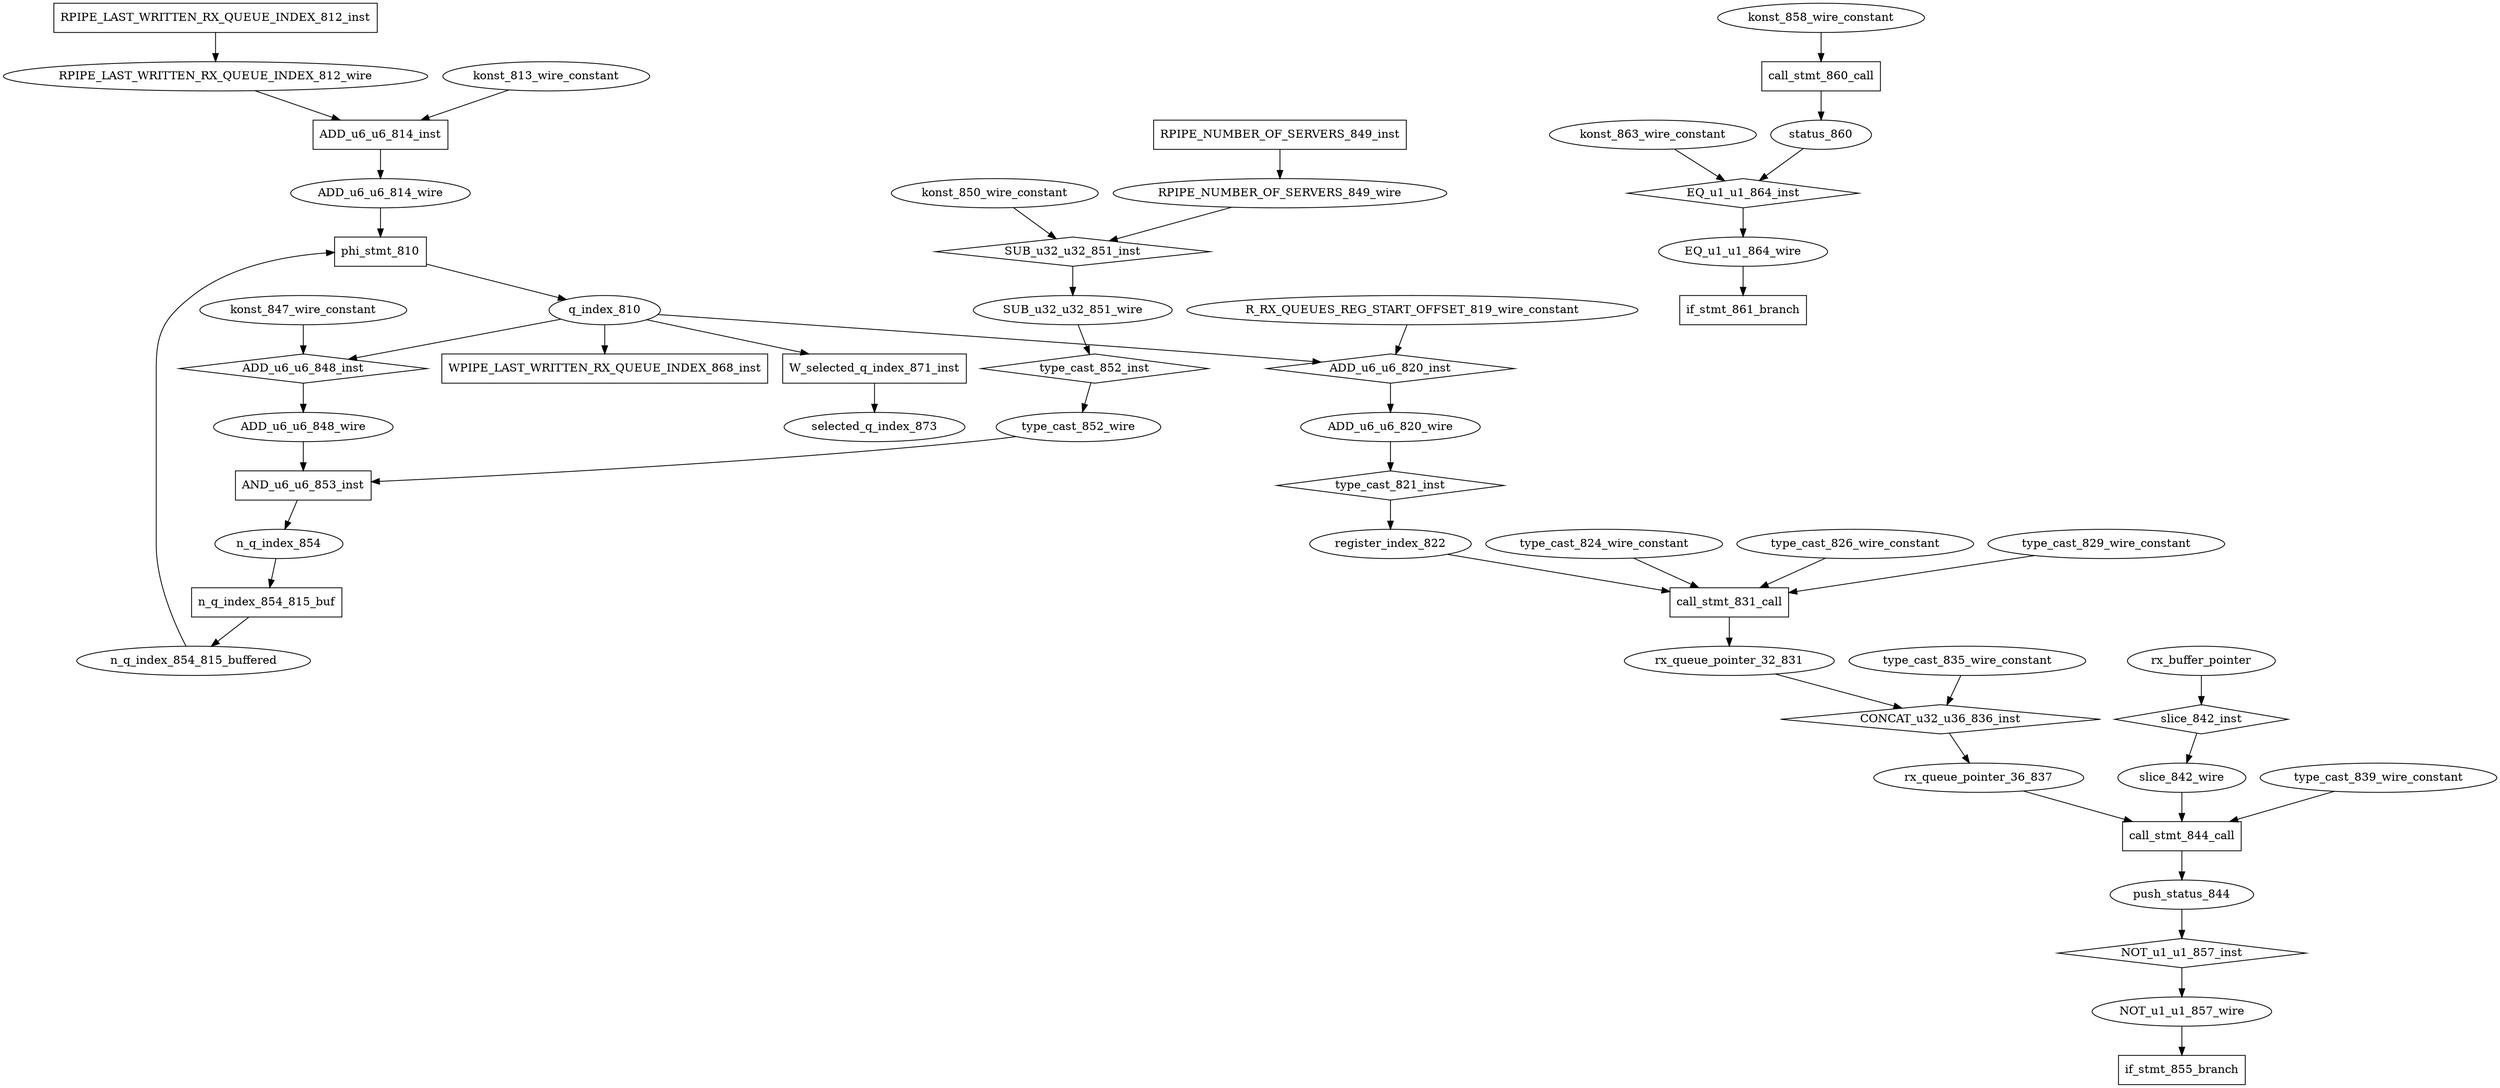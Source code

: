digraph data_path {
  ADD_u6_u6_814_wire [shape=ellipse];
  ADD_u6_u6_820_wire [shape=ellipse];
  ADD_u6_u6_848_wire [shape=ellipse];
  EQ_u1_u1_864_wire [shape=ellipse];
  NOT_u1_u1_857_wire [shape=ellipse];
  RPIPE_LAST_WRITTEN_RX_QUEUE_INDEX_812_wire [shape=ellipse];
  RPIPE_NUMBER_OF_SERVERS_849_wire [shape=ellipse];
  R_RX_QUEUES_REG_START_OFFSET_819_wire_constant [shape=ellipse];
  SUB_u32_u32_851_wire [shape=ellipse];
  konst_813_wire_constant [shape=ellipse];
  konst_847_wire_constant [shape=ellipse];
  konst_850_wire_constant [shape=ellipse];
  konst_858_wire_constant [shape=ellipse];
  konst_863_wire_constant [shape=ellipse];
  n_q_index_854 [shape=ellipse];
  n_q_index_854_815_buffered [shape=ellipse];
  push_status_844 [shape=ellipse];
  q_index_810 [shape=ellipse];
  register_index_822 [shape=ellipse];
  rx_queue_pointer_32_831 [shape=ellipse];
  rx_queue_pointer_36_837 [shape=ellipse];
  selected_q_index_873 [shape=ellipse];
  slice_842_wire [shape=ellipse];
  status_860 [shape=ellipse];
  type_cast_824_wire_constant [shape=ellipse];
  type_cast_826_wire_constant [shape=ellipse];
  type_cast_829_wire_constant [shape=ellipse];
  type_cast_835_wire_constant [shape=ellipse];
  type_cast_839_wire_constant [shape=ellipse];
  type_cast_852_wire [shape=ellipse];
  ADD_u6_u6_814_inst [shape=rectangle];
RPIPE_LAST_WRITTEN_RX_QUEUE_INDEX_812_wire  -> ADD_u6_u6_814_inst;
konst_813_wire_constant  -> ADD_u6_u6_814_inst;
ADD_u6_u6_814_inst -> ADD_u6_u6_814_wire;
  ADD_u6_u6_820_inst [shape=diamond];
q_index_810  -> ADD_u6_u6_820_inst;
R_RX_QUEUES_REG_START_OFFSET_819_wire_constant  -> ADD_u6_u6_820_inst;
ADD_u6_u6_820_inst -> ADD_u6_u6_820_wire;
  ADD_u6_u6_848_inst [shape=diamond];
q_index_810  -> ADD_u6_u6_848_inst;
konst_847_wire_constant  -> ADD_u6_u6_848_inst;
ADD_u6_u6_848_inst -> ADD_u6_u6_848_wire;
  AND_u6_u6_853_inst [shape=rectangle];
ADD_u6_u6_848_wire  -> AND_u6_u6_853_inst;
type_cast_852_wire  -> AND_u6_u6_853_inst;
AND_u6_u6_853_inst -> n_q_index_854;
  CONCAT_u32_u36_836_inst [shape=diamond];
rx_queue_pointer_32_831  -> CONCAT_u32_u36_836_inst;
type_cast_835_wire_constant  -> CONCAT_u32_u36_836_inst;
CONCAT_u32_u36_836_inst -> rx_queue_pointer_36_837;
  EQ_u1_u1_864_inst [shape=diamond];
status_860  -> EQ_u1_u1_864_inst;
konst_863_wire_constant  -> EQ_u1_u1_864_inst;
EQ_u1_u1_864_inst -> EQ_u1_u1_864_wire;
  NOT_u1_u1_857_inst [shape=diamond];
push_status_844  -> NOT_u1_u1_857_inst;
NOT_u1_u1_857_inst -> NOT_u1_u1_857_wire;
  RPIPE_LAST_WRITTEN_RX_QUEUE_INDEX_812_inst [shape=rectangle];
RPIPE_LAST_WRITTEN_RX_QUEUE_INDEX_812_inst -> RPIPE_LAST_WRITTEN_RX_QUEUE_INDEX_812_wire;
  RPIPE_NUMBER_OF_SERVERS_849_inst [shape=rectangle];
RPIPE_NUMBER_OF_SERVERS_849_inst -> RPIPE_NUMBER_OF_SERVERS_849_wire;
  SUB_u32_u32_851_inst [shape=diamond];
RPIPE_NUMBER_OF_SERVERS_849_wire  -> SUB_u32_u32_851_inst;
konst_850_wire_constant  -> SUB_u32_u32_851_inst;
SUB_u32_u32_851_inst -> SUB_u32_u32_851_wire;
  WPIPE_LAST_WRITTEN_RX_QUEUE_INDEX_868_inst [shape=rectangle];
q_index_810  -> WPIPE_LAST_WRITTEN_RX_QUEUE_INDEX_868_inst;
  W_selected_q_index_871_inst [shape=rectangle];
q_index_810  -> W_selected_q_index_871_inst;
W_selected_q_index_871_inst -> selected_q_index_873;
  call_stmt_831_call [shape=rectangle];
type_cast_824_wire_constant  -> call_stmt_831_call;
type_cast_826_wire_constant  -> call_stmt_831_call;
register_index_822  -> call_stmt_831_call;
type_cast_829_wire_constant  -> call_stmt_831_call;
call_stmt_831_call -> rx_queue_pointer_32_831;
  call_stmt_844_call [shape=rectangle];
type_cast_839_wire_constant  -> call_stmt_844_call;
rx_queue_pointer_36_837  -> call_stmt_844_call;
slice_842_wire  -> call_stmt_844_call;
call_stmt_844_call -> push_status_844;
  call_stmt_860_call [shape=rectangle];
konst_858_wire_constant  -> call_stmt_860_call;
call_stmt_860_call -> status_860;
  if_stmt_855_branch [shape=rectangle];
NOT_u1_u1_857_wire  -> if_stmt_855_branch;
  if_stmt_861_branch [shape=rectangle];
EQ_u1_u1_864_wire  -> if_stmt_861_branch;
  n_q_index_854_815_buf [shape=rectangle];
n_q_index_854  -> n_q_index_854_815_buf;
n_q_index_854_815_buf -> n_q_index_854_815_buffered;
  phi_stmt_810 [shape=rectangle];
ADD_u6_u6_814_wire  -> phi_stmt_810;
n_q_index_854_815_buffered  -> phi_stmt_810;
phi_stmt_810 -> q_index_810;
  slice_842_inst [shape=diamond];
rx_buffer_pointer  -> slice_842_inst;
slice_842_inst -> slice_842_wire;
  type_cast_821_inst [shape=diamond];
ADD_u6_u6_820_wire  -> type_cast_821_inst;
type_cast_821_inst -> register_index_822;
  type_cast_852_inst [shape=diamond];
SUB_u32_u32_851_wire  -> type_cast_852_inst;
type_cast_852_inst -> type_cast_852_wire;
}
